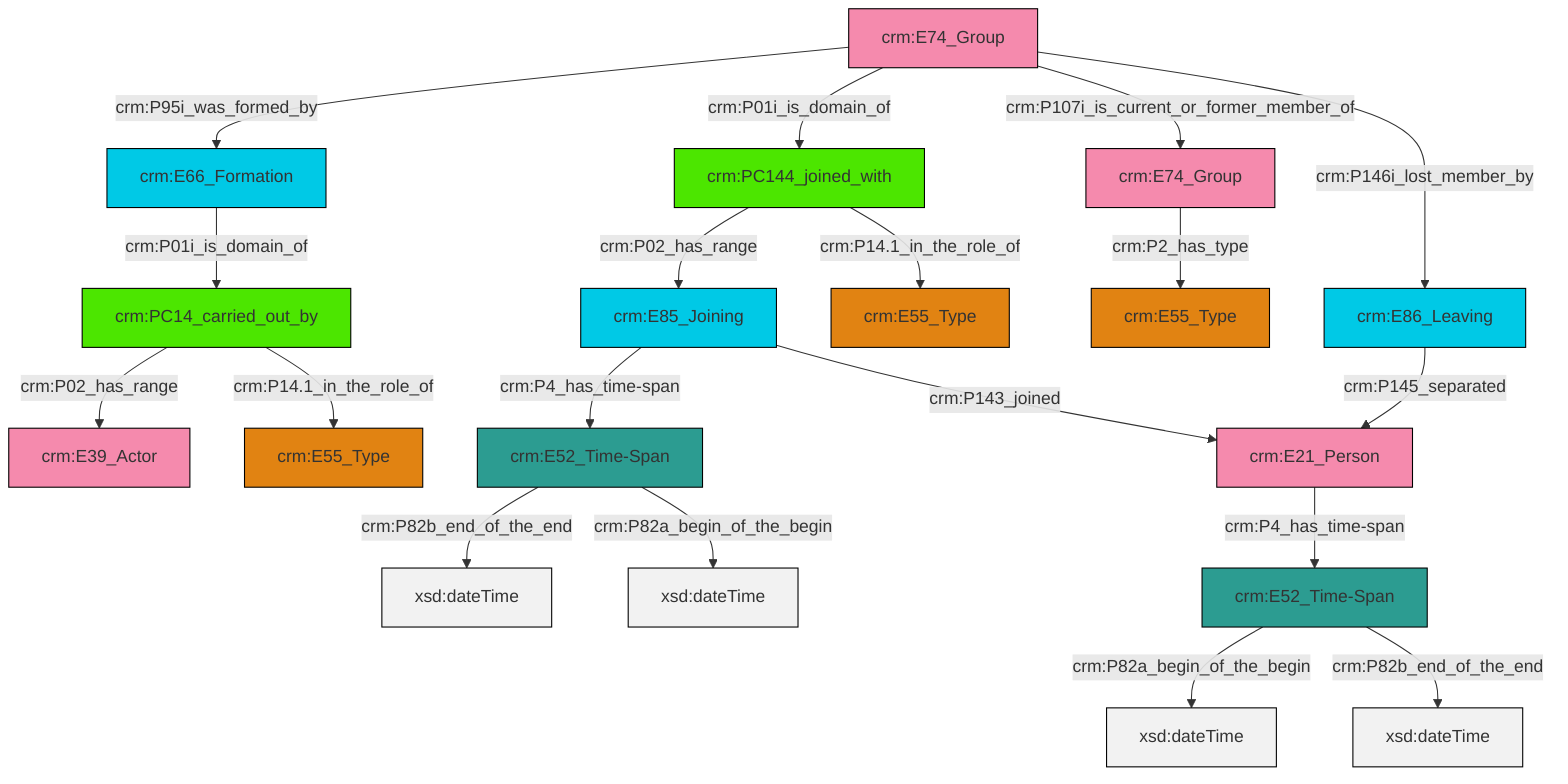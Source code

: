 graph TD
classDef Literal fill:#f2f2f2,stroke:#000000;
classDef CRM_Entity fill:#FFFFFF,stroke:#000000;
classDef Temporal_Entity fill:#00C9E6, stroke:#000000;
classDef Type fill:#E18312, stroke:#000000;
classDef Time-Span fill:#2C9C91, stroke:#000000;
classDef Appellation fill:#FFEB7F, stroke:#000000;
classDef Place fill:#008836, stroke:#000000;
classDef Persistent_Item fill:#B266B2, stroke:#000000;
classDef Conceptual_Object fill:#FFD700, stroke:#000000;
classDef Physical_Thing fill:#D2B48C, stroke:#000000;
classDef Actor fill:#f58aad, stroke:#000000;
classDef PC_Classes fill:#4ce600, stroke:#000000;
classDef Multi fill:#cccccc,stroke:#000000;

0["crm:PC144_joined_with"]:::PC_Classes -->|crm:P02_has_range| 1["crm:E85_Joining"]:::Temporal_Entity
4["crm:E52_Time-Span"]:::Time-Span -->|crm:P82a_begin_of_the_begin| 5[xsd:dateTime]:::Literal
10["crm:E74_Group"]:::Actor -->|crm:P2_has_type| 11["crm:E55_Type"]:::Type
14["crm:E21_Person"]:::Actor -->|crm:P4_has_time-span| 4["crm:E52_Time-Span"]:::Time-Span
6["crm:PC14_carried_out_by"]:::PC_Classes -->|crm:P02_has_range| 8["crm:E39_Actor"]:::Actor
15["crm:E74_Group"]:::Actor -->|crm:P95i_was_formed_by| 16["crm:E66_Formation"]:::Temporal_Entity
16["crm:E66_Formation"]:::Temporal_Entity -->|crm:P01i_is_domain_of| 6["crm:PC14_carried_out_by"]:::PC_Classes
19["crm:E86_Leaving"]:::Temporal_Entity -->|crm:P145_separated| 14["crm:E21_Person"]:::Actor
0["crm:PC144_joined_with"]:::PC_Classes -->|crm:P14.1_in_the_role_of| 21["crm:E55_Type"]:::Type
6["crm:PC14_carried_out_by"]:::PC_Classes -->|crm:P14.1_in_the_role_of| 12["crm:E55_Type"]:::Type
15["crm:E74_Group"]:::Actor -->|crm:P01i_is_domain_of| 0["crm:PC144_joined_with"]:::PC_Classes
15["crm:E74_Group"]:::Actor -->|crm:P107i_is_current_or_former_member_of| 10["crm:E74_Group"]:::Actor
2["crm:E52_Time-Span"]:::Time-Span -->|crm:P82b_end_of_the_end| 26[xsd:dateTime]:::Literal
4["crm:E52_Time-Span"]:::Time-Span -->|crm:P82b_end_of_the_end| 29[xsd:dateTime]:::Literal
1["crm:E85_Joining"]:::Temporal_Entity -->|crm:P4_has_time-span| 2["crm:E52_Time-Span"]:::Time-Span
15["crm:E74_Group"]:::Actor -->|crm:P146i_lost_member_by| 19["crm:E86_Leaving"]:::Temporal_Entity
2["crm:E52_Time-Span"]:::Time-Span -->|crm:P82a_begin_of_the_begin| 31[xsd:dateTime]:::Literal
1["crm:E85_Joining"]:::Temporal_Entity -->|crm:P143_joined| 14["crm:E21_Person"]:::Actor